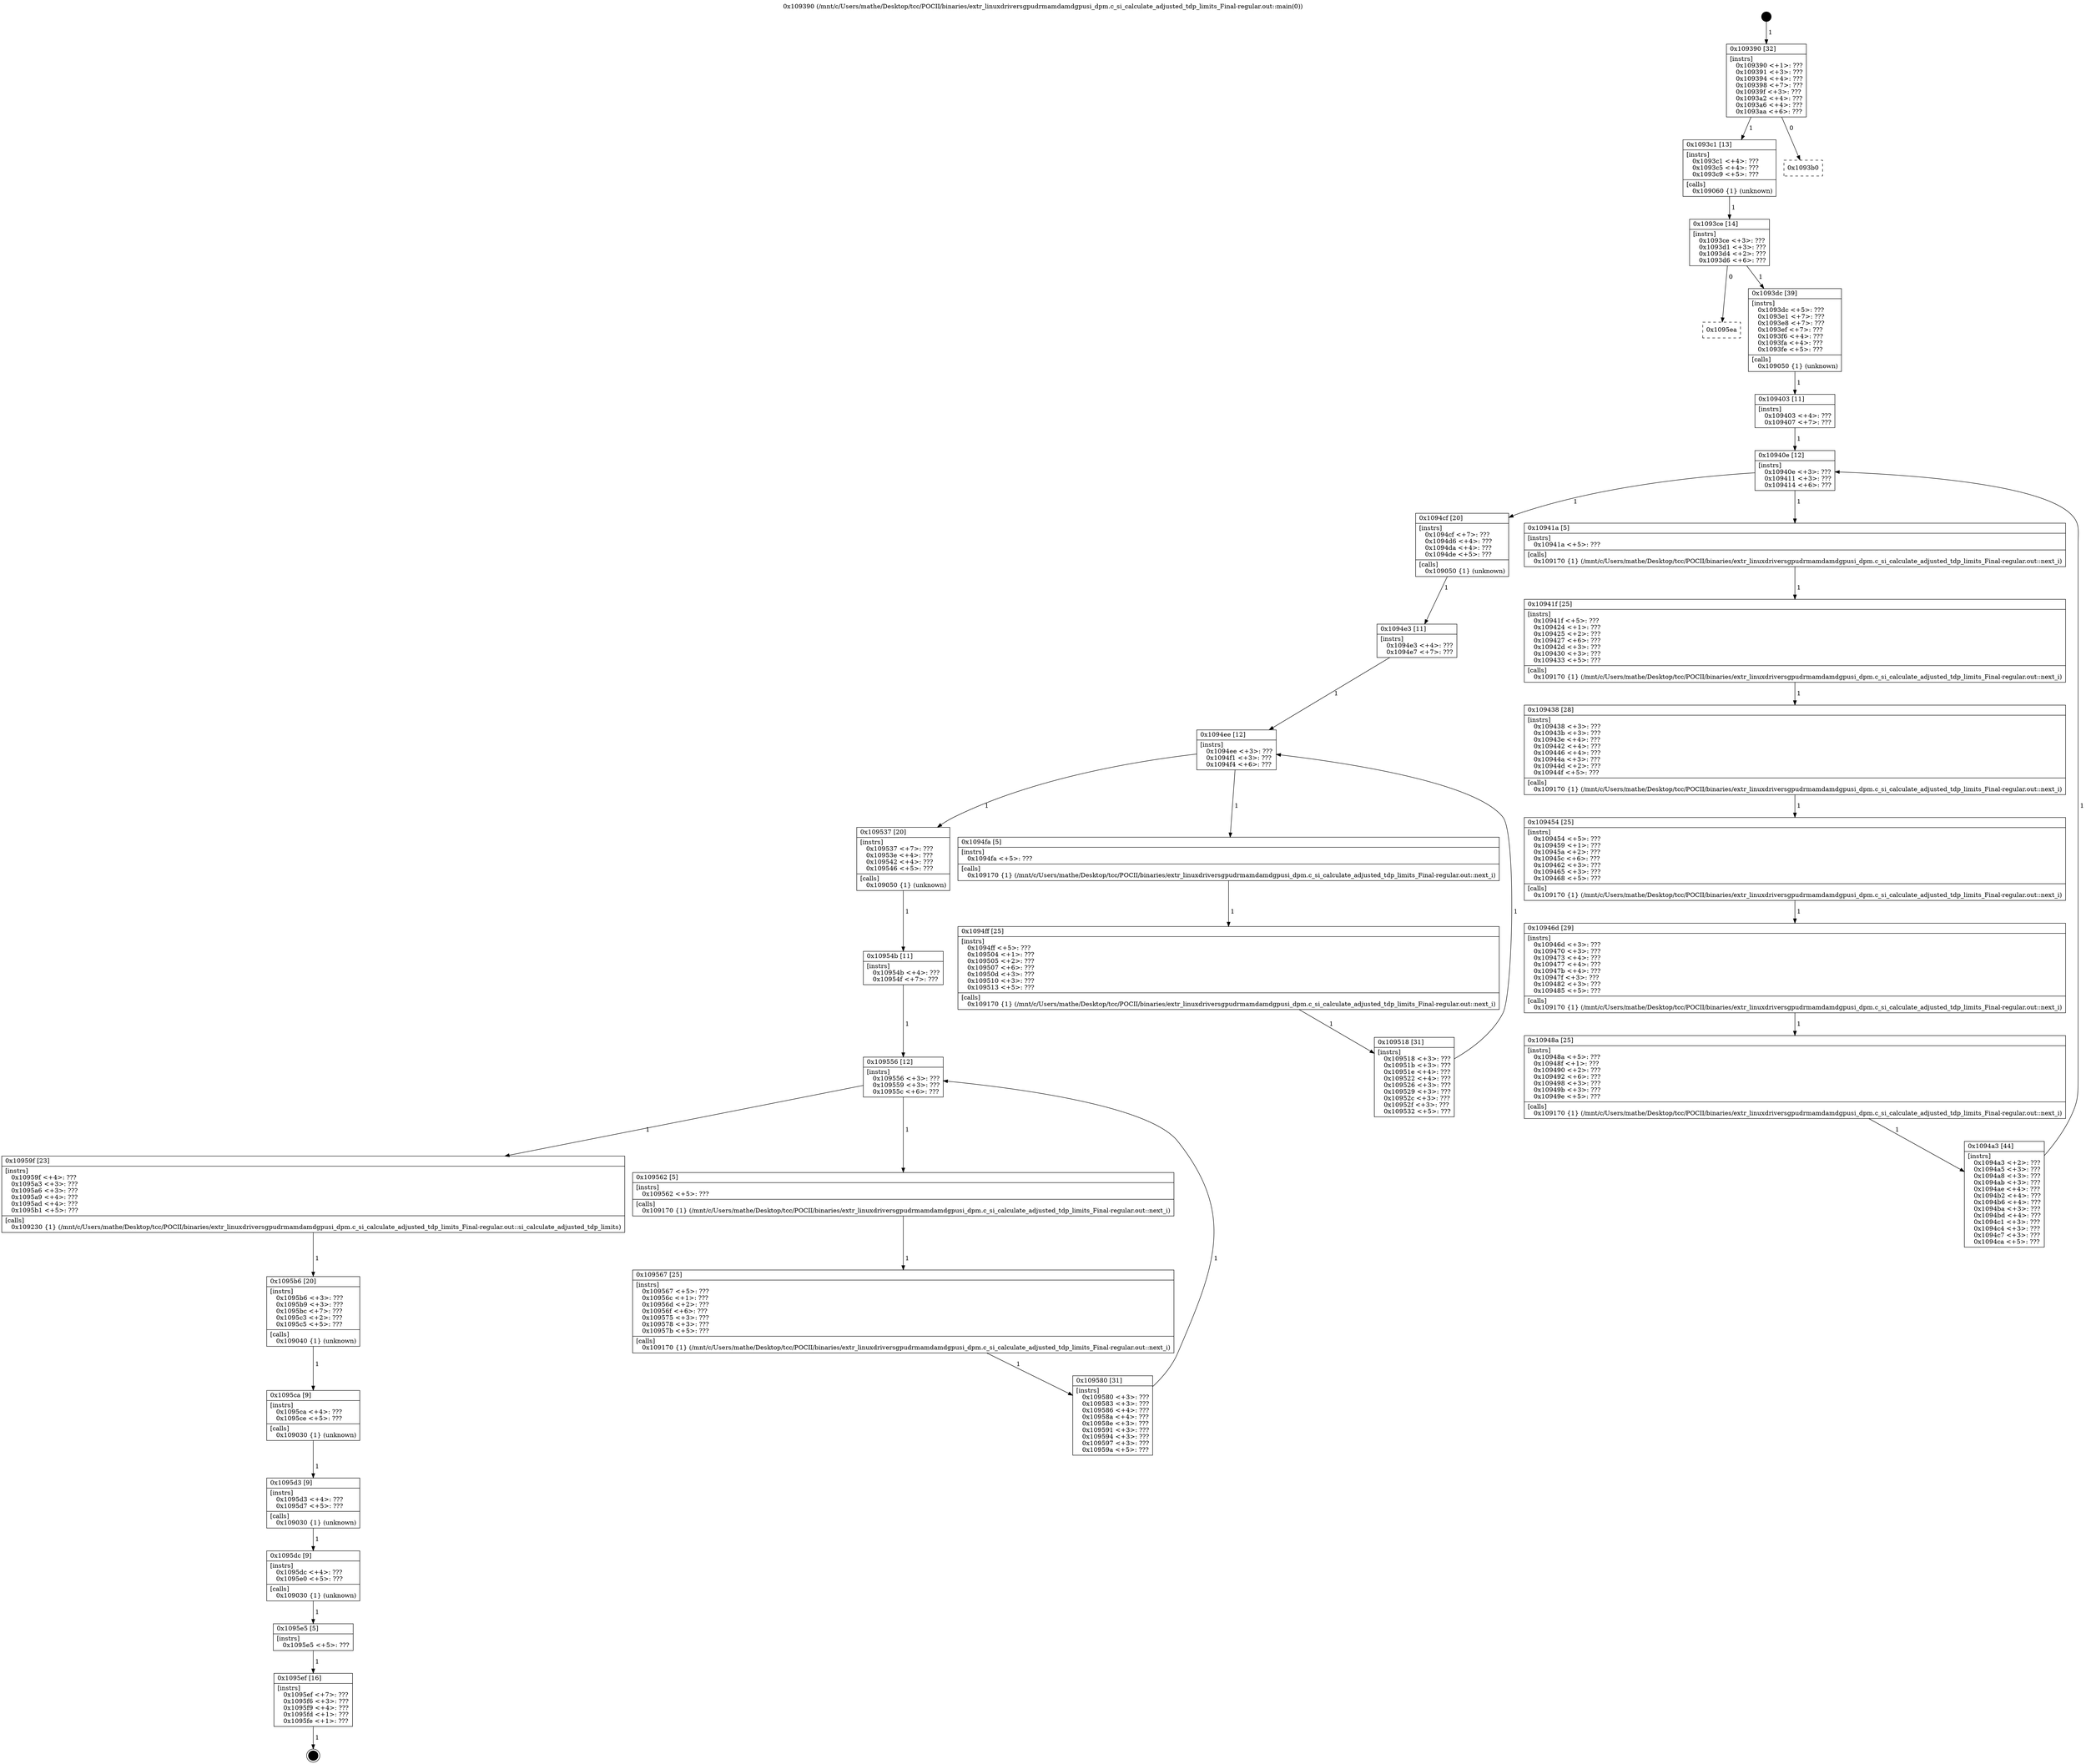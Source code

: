 digraph "0x109390" {
  label = "0x109390 (/mnt/c/Users/mathe/Desktop/tcc/POCII/binaries/extr_linuxdriversgpudrmamdamdgpusi_dpm.c_si_calculate_adjusted_tdp_limits_Final-regular.out::main(0))"
  labelloc = "t"
  node[shape=record]

  Entry [label="",width=0.3,height=0.3,shape=circle,fillcolor=black,style=filled]
  "0x109390" [label="{
     0x109390 [32]\l
     | [instrs]\l
     &nbsp;&nbsp;0x109390 \<+1\>: ???\l
     &nbsp;&nbsp;0x109391 \<+3\>: ???\l
     &nbsp;&nbsp;0x109394 \<+4\>: ???\l
     &nbsp;&nbsp;0x109398 \<+7\>: ???\l
     &nbsp;&nbsp;0x10939f \<+3\>: ???\l
     &nbsp;&nbsp;0x1093a2 \<+4\>: ???\l
     &nbsp;&nbsp;0x1093a6 \<+4\>: ???\l
     &nbsp;&nbsp;0x1093aa \<+6\>: ???\l
  }"]
  "0x1093c1" [label="{
     0x1093c1 [13]\l
     | [instrs]\l
     &nbsp;&nbsp;0x1093c1 \<+4\>: ???\l
     &nbsp;&nbsp;0x1093c5 \<+4\>: ???\l
     &nbsp;&nbsp;0x1093c9 \<+5\>: ???\l
     | [calls]\l
     &nbsp;&nbsp;0x109060 \{1\} (unknown)\l
  }"]
  "0x1093b0" [label="{
     0x1093b0\l
  }", style=dashed]
  "0x1093ce" [label="{
     0x1093ce [14]\l
     | [instrs]\l
     &nbsp;&nbsp;0x1093ce \<+3\>: ???\l
     &nbsp;&nbsp;0x1093d1 \<+3\>: ???\l
     &nbsp;&nbsp;0x1093d4 \<+2\>: ???\l
     &nbsp;&nbsp;0x1093d6 \<+6\>: ???\l
  }"]
  "0x1095ea" [label="{
     0x1095ea\l
  }", style=dashed]
  "0x1093dc" [label="{
     0x1093dc [39]\l
     | [instrs]\l
     &nbsp;&nbsp;0x1093dc \<+5\>: ???\l
     &nbsp;&nbsp;0x1093e1 \<+7\>: ???\l
     &nbsp;&nbsp;0x1093e8 \<+7\>: ???\l
     &nbsp;&nbsp;0x1093ef \<+7\>: ???\l
     &nbsp;&nbsp;0x1093f6 \<+4\>: ???\l
     &nbsp;&nbsp;0x1093fa \<+4\>: ???\l
     &nbsp;&nbsp;0x1093fe \<+5\>: ???\l
     | [calls]\l
     &nbsp;&nbsp;0x109050 \{1\} (unknown)\l
  }"]
  Exit [label="",width=0.3,height=0.3,shape=circle,fillcolor=black,style=filled,peripheries=2]
  "0x10940e" [label="{
     0x10940e [12]\l
     | [instrs]\l
     &nbsp;&nbsp;0x10940e \<+3\>: ???\l
     &nbsp;&nbsp;0x109411 \<+3\>: ???\l
     &nbsp;&nbsp;0x109414 \<+6\>: ???\l
  }"]
  "0x1094cf" [label="{
     0x1094cf [20]\l
     | [instrs]\l
     &nbsp;&nbsp;0x1094cf \<+7\>: ???\l
     &nbsp;&nbsp;0x1094d6 \<+4\>: ???\l
     &nbsp;&nbsp;0x1094da \<+4\>: ???\l
     &nbsp;&nbsp;0x1094de \<+5\>: ???\l
     | [calls]\l
     &nbsp;&nbsp;0x109050 \{1\} (unknown)\l
  }"]
  "0x10941a" [label="{
     0x10941a [5]\l
     | [instrs]\l
     &nbsp;&nbsp;0x10941a \<+5\>: ???\l
     | [calls]\l
     &nbsp;&nbsp;0x109170 \{1\} (/mnt/c/Users/mathe/Desktop/tcc/POCII/binaries/extr_linuxdriversgpudrmamdamdgpusi_dpm.c_si_calculate_adjusted_tdp_limits_Final-regular.out::next_i)\l
  }"]
  "0x10941f" [label="{
     0x10941f [25]\l
     | [instrs]\l
     &nbsp;&nbsp;0x10941f \<+5\>: ???\l
     &nbsp;&nbsp;0x109424 \<+1\>: ???\l
     &nbsp;&nbsp;0x109425 \<+2\>: ???\l
     &nbsp;&nbsp;0x109427 \<+6\>: ???\l
     &nbsp;&nbsp;0x10942d \<+3\>: ???\l
     &nbsp;&nbsp;0x109430 \<+3\>: ???\l
     &nbsp;&nbsp;0x109433 \<+5\>: ???\l
     | [calls]\l
     &nbsp;&nbsp;0x109170 \{1\} (/mnt/c/Users/mathe/Desktop/tcc/POCII/binaries/extr_linuxdriversgpudrmamdamdgpusi_dpm.c_si_calculate_adjusted_tdp_limits_Final-regular.out::next_i)\l
  }"]
  "0x109438" [label="{
     0x109438 [28]\l
     | [instrs]\l
     &nbsp;&nbsp;0x109438 \<+3\>: ???\l
     &nbsp;&nbsp;0x10943b \<+3\>: ???\l
     &nbsp;&nbsp;0x10943e \<+4\>: ???\l
     &nbsp;&nbsp;0x109442 \<+4\>: ???\l
     &nbsp;&nbsp;0x109446 \<+4\>: ???\l
     &nbsp;&nbsp;0x10944a \<+3\>: ???\l
     &nbsp;&nbsp;0x10944d \<+2\>: ???\l
     &nbsp;&nbsp;0x10944f \<+5\>: ???\l
     | [calls]\l
     &nbsp;&nbsp;0x109170 \{1\} (/mnt/c/Users/mathe/Desktop/tcc/POCII/binaries/extr_linuxdriversgpudrmamdamdgpusi_dpm.c_si_calculate_adjusted_tdp_limits_Final-regular.out::next_i)\l
  }"]
  "0x109454" [label="{
     0x109454 [25]\l
     | [instrs]\l
     &nbsp;&nbsp;0x109454 \<+5\>: ???\l
     &nbsp;&nbsp;0x109459 \<+1\>: ???\l
     &nbsp;&nbsp;0x10945a \<+2\>: ???\l
     &nbsp;&nbsp;0x10945c \<+6\>: ???\l
     &nbsp;&nbsp;0x109462 \<+3\>: ???\l
     &nbsp;&nbsp;0x109465 \<+3\>: ???\l
     &nbsp;&nbsp;0x109468 \<+5\>: ???\l
     | [calls]\l
     &nbsp;&nbsp;0x109170 \{1\} (/mnt/c/Users/mathe/Desktop/tcc/POCII/binaries/extr_linuxdriversgpudrmamdamdgpusi_dpm.c_si_calculate_adjusted_tdp_limits_Final-regular.out::next_i)\l
  }"]
  "0x10946d" [label="{
     0x10946d [29]\l
     | [instrs]\l
     &nbsp;&nbsp;0x10946d \<+3\>: ???\l
     &nbsp;&nbsp;0x109470 \<+3\>: ???\l
     &nbsp;&nbsp;0x109473 \<+4\>: ???\l
     &nbsp;&nbsp;0x109477 \<+4\>: ???\l
     &nbsp;&nbsp;0x10947b \<+4\>: ???\l
     &nbsp;&nbsp;0x10947f \<+3\>: ???\l
     &nbsp;&nbsp;0x109482 \<+3\>: ???\l
     &nbsp;&nbsp;0x109485 \<+5\>: ???\l
     | [calls]\l
     &nbsp;&nbsp;0x109170 \{1\} (/mnt/c/Users/mathe/Desktop/tcc/POCII/binaries/extr_linuxdriversgpudrmamdamdgpusi_dpm.c_si_calculate_adjusted_tdp_limits_Final-regular.out::next_i)\l
  }"]
  "0x10948a" [label="{
     0x10948a [25]\l
     | [instrs]\l
     &nbsp;&nbsp;0x10948a \<+5\>: ???\l
     &nbsp;&nbsp;0x10948f \<+1\>: ???\l
     &nbsp;&nbsp;0x109490 \<+2\>: ???\l
     &nbsp;&nbsp;0x109492 \<+6\>: ???\l
     &nbsp;&nbsp;0x109498 \<+3\>: ???\l
     &nbsp;&nbsp;0x10949b \<+3\>: ???\l
     &nbsp;&nbsp;0x10949e \<+5\>: ???\l
     | [calls]\l
     &nbsp;&nbsp;0x109170 \{1\} (/mnt/c/Users/mathe/Desktop/tcc/POCII/binaries/extr_linuxdriversgpudrmamdamdgpusi_dpm.c_si_calculate_adjusted_tdp_limits_Final-regular.out::next_i)\l
  }"]
  "0x1094a3" [label="{
     0x1094a3 [44]\l
     | [instrs]\l
     &nbsp;&nbsp;0x1094a3 \<+2\>: ???\l
     &nbsp;&nbsp;0x1094a5 \<+3\>: ???\l
     &nbsp;&nbsp;0x1094a8 \<+3\>: ???\l
     &nbsp;&nbsp;0x1094ab \<+3\>: ???\l
     &nbsp;&nbsp;0x1094ae \<+4\>: ???\l
     &nbsp;&nbsp;0x1094b2 \<+4\>: ???\l
     &nbsp;&nbsp;0x1094b6 \<+4\>: ???\l
     &nbsp;&nbsp;0x1094ba \<+3\>: ???\l
     &nbsp;&nbsp;0x1094bd \<+4\>: ???\l
     &nbsp;&nbsp;0x1094c1 \<+3\>: ???\l
     &nbsp;&nbsp;0x1094c4 \<+3\>: ???\l
     &nbsp;&nbsp;0x1094c7 \<+3\>: ???\l
     &nbsp;&nbsp;0x1094ca \<+5\>: ???\l
  }"]
  "0x109403" [label="{
     0x109403 [11]\l
     | [instrs]\l
     &nbsp;&nbsp;0x109403 \<+4\>: ???\l
     &nbsp;&nbsp;0x109407 \<+7\>: ???\l
  }"]
  "0x1094ee" [label="{
     0x1094ee [12]\l
     | [instrs]\l
     &nbsp;&nbsp;0x1094ee \<+3\>: ???\l
     &nbsp;&nbsp;0x1094f1 \<+3\>: ???\l
     &nbsp;&nbsp;0x1094f4 \<+6\>: ???\l
  }"]
  "0x109537" [label="{
     0x109537 [20]\l
     | [instrs]\l
     &nbsp;&nbsp;0x109537 \<+7\>: ???\l
     &nbsp;&nbsp;0x10953e \<+4\>: ???\l
     &nbsp;&nbsp;0x109542 \<+4\>: ???\l
     &nbsp;&nbsp;0x109546 \<+5\>: ???\l
     | [calls]\l
     &nbsp;&nbsp;0x109050 \{1\} (unknown)\l
  }"]
  "0x1094fa" [label="{
     0x1094fa [5]\l
     | [instrs]\l
     &nbsp;&nbsp;0x1094fa \<+5\>: ???\l
     | [calls]\l
     &nbsp;&nbsp;0x109170 \{1\} (/mnt/c/Users/mathe/Desktop/tcc/POCII/binaries/extr_linuxdriversgpudrmamdamdgpusi_dpm.c_si_calculate_adjusted_tdp_limits_Final-regular.out::next_i)\l
  }"]
  "0x1094ff" [label="{
     0x1094ff [25]\l
     | [instrs]\l
     &nbsp;&nbsp;0x1094ff \<+5\>: ???\l
     &nbsp;&nbsp;0x109504 \<+1\>: ???\l
     &nbsp;&nbsp;0x109505 \<+2\>: ???\l
     &nbsp;&nbsp;0x109507 \<+6\>: ???\l
     &nbsp;&nbsp;0x10950d \<+3\>: ???\l
     &nbsp;&nbsp;0x109510 \<+3\>: ???\l
     &nbsp;&nbsp;0x109513 \<+5\>: ???\l
     | [calls]\l
     &nbsp;&nbsp;0x109170 \{1\} (/mnt/c/Users/mathe/Desktop/tcc/POCII/binaries/extr_linuxdriversgpudrmamdamdgpusi_dpm.c_si_calculate_adjusted_tdp_limits_Final-regular.out::next_i)\l
  }"]
  "0x109518" [label="{
     0x109518 [31]\l
     | [instrs]\l
     &nbsp;&nbsp;0x109518 \<+3\>: ???\l
     &nbsp;&nbsp;0x10951b \<+3\>: ???\l
     &nbsp;&nbsp;0x10951e \<+4\>: ???\l
     &nbsp;&nbsp;0x109522 \<+4\>: ???\l
     &nbsp;&nbsp;0x109526 \<+3\>: ???\l
     &nbsp;&nbsp;0x109529 \<+3\>: ???\l
     &nbsp;&nbsp;0x10952c \<+3\>: ???\l
     &nbsp;&nbsp;0x10952f \<+3\>: ???\l
     &nbsp;&nbsp;0x109532 \<+5\>: ???\l
  }"]
  "0x1094e3" [label="{
     0x1094e3 [11]\l
     | [instrs]\l
     &nbsp;&nbsp;0x1094e3 \<+4\>: ???\l
     &nbsp;&nbsp;0x1094e7 \<+7\>: ???\l
  }"]
  "0x109556" [label="{
     0x109556 [12]\l
     | [instrs]\l
     &nbsp;&nbsp;0x109556 \<+3\>: ???\l
     &nbsp;&nbsp;0x109559 \<+3\>: ???\l
     &nbsp;&nbsp;0x10955c \<+6\>: ???\l
  }"]
  "0x10959f" [label="{
     0x10959f [23]\l
     | [instrs]\l
     &nbsp;&nbsp;0x10959f \<+4\>: ???\l
     &nbsp;&nbsp;0x1095a3 \<+3\>: ???\l
     &nbsp;&nbsp;0x1095a6 \<+3\>: ???\l
     &nbsp;&nbsp;0x1095a9 \<+4\>: ???\l
     &nbsp;&nbsp;0x1095ad \<+4\>: ???\l
     &nbsp;&nbsp;0x1095b1 \<+5\>: ???\l
     | [calls]\l
     &nbsp;&nbsp;0x109230 \{1\} (/mnt/c/Users/mathe/Desktop/tcc/POCII/binaries/extr_linuxdriversgpudrmamdamdgpusi_dpm.c_si_calculate_adjusted_tdp_limits_Final-regular.out::si_calculate_adjusted_tdp_limits)\l
  }"]
  "0x109562" [label="{
     0x109562 [5]\l
     | [instrs]\l
     &nbsp;&nbsp;0x109562 \<+5\>: ???\l
     | [calls]\l
     &nbsp;&nbsp;0x109170 \{1\} (/mnt/c/Users/mathe/Desktop/tcc/POCII/binaries/extr_linuxdriversgpudrmamdamdgpusi_dpm.c_si_calculate_adjusted_tdp_limits_Final-regular.out::next_i)\l
  }"]
  "0x109567" [label="{
     0x109567 [25]\l
     | [instrs]\l
     &nbsp;&nbsp;0x109567 \<+5\>: ???\l
     &nbsp;&nbsp;0x10956c \<+1\>: ???\l
     &nbsp;&nbsp;0x10956d \<+2\>: ???\l
     &nbsp;&nbsp;0x10956f \<+6\>: ???\l
     &nbsp;&nbsp;0x109575 \<+3\>: ???\l
     &nbsp;&nbsp;0x109578 \<+3\>: ???\l
     &nbsp;&nbsp;0x10957b \<+5\>: ???\l
     | [calls]\l
     &nbsp;&nbsp;0x109170 \{1\} (/mnt/c/Users/mathe/Desktop/tcc/POCII/binaries/extr_linuxdriversgpudrmamdamdgpusi_dpm.c_si_calculate_adjusted_tdp_limits_Final-regular.out::next_i)\l
  }"]
  "0x109580" [label="{
     0x109580 [31]\l
     | [instrs]\l
     &nbsp;&nbsp;0x109580 \<+3\>: ???\l
     &nbsp;&nbsp;0x109583 \<+3\>: ???\l
     &nbsp;&nbsp;0x109586 \<+4\>: ???\l
     &nbsp;&nbsp;0x10958a \<+4\>: ???\l
     &nbsp;&nbsp;0x10958e \<+3\>: ???\l
     &nbsp;&nbsp;0x109591 \<+3\>: ???\l
     &nbsp;&nbsp;0x109594 \<+3\>: ???\l
     &nbsp;&nbsp;0x109597 \<+3\>: ???\l
     &nbsp;&nbsp;0x10959a \<+5\>: ???\l
  }"]
  "0x10954b" [label="{
     0x10954b [11]\l
     | [instrs]\l
     &nbsp;&nbsp;0x10954b \<+4\>: ???\l
     &nbsp;&nbsp;0x10954f \<+7\>: ???\l
  }"]
  "0x1095b6" [label="{
     0x1095b6 [20]\l
     | [instrs]\l
     &nbsp;&nbsp;0x1095b6 \<+3\>: ???\l
     &nbsp;&nbsp;0x1095b9 \<+3\>: ???\l
     &nbsp;&nbsp;0x1095bc \<+7\>: ???\l
     &nbsp;&nbsp;0x1095c3 \<+2\>: ???\l
     &nbsp;&nbsp;0x1095c5 \<+5\>: ???\l
     | [calls]\l
     &nbsp;&nbsp;0x109040 \{1\} (unknown)\l
  }"]
  "0x1095ca" [label="{
     0x1095ca [9]\l
     | [instrs]\l
     &nbsp;&nbsp;0x1095ca \<+4\>: ???\l
     &nbsp;&nbsp;0x1095ce \<+5\>: ???\l
     | [calls]\l
     &nbsp;&nbsp;0x109030 \{1\} (unknown)\l
  }"]
  "0x1095d3" [label="{
     0x1095d3 [9]\l
     | [instrs]\l
     &nbsp;&nbsp;0x1095d3 \<+4\>: ???\l
     &nbsp;&nbsp;0x1095d7 \<+5\>: ???\l
     | [calls]\l
     &nbsp;&nbsp;0x109030 \{1\} (unknown)\l
  }"]
  "0x1095dc" [label="{
     0x1095dc [9]\l
     | [instrs]\l
     &nbsp;&nbsp;0x1095dc \<+4\>: ???\l
     &nbsp;&nbsp;0x1095e0 \<+5\>: ???\l
     | [calls]\l
     &nbsp;&nbsp;0x109030 \{1\} (unknown)\l
  }"]
  "0x1095e5" [label="{
     0x1095e5 [5]\l
     | [instrs]\l
     &nbsp;&nbsp;0x1095e5 \<+5\>: ???\l
  }"]
  "0x1095ef" [label="{
     0x1095ef [16]\l
     | [instrs]\l
     &nbsp;&nbsp;0x1095ef \<+7\>: ???\l
     &nbsp;&nbsp;0x1095f6 \<+3\>: ???\l
     &nbsp;&nbsp;0x1095f9 \<+4\>: ???\l
     &nbsp;&nbsp;0x1095fd \<+1\>: ???\l
     &nbsp;&nbsp;0x1095fe \<+1\>: ???\l
  }"]
  Entry -> "0x109390" [label=" 1"]
  "0x109390" -> "0x1093c1" [label=" 1"]
  "0x109390" -> "0x1093b0" [label=" 0"]
  "0x1093c1" -> "0x1093ce" [label=" 1"]
  "0x1093ce" -> "0x1095ea" [label=" 0"]
  "0x1093ce" -> "0x1093dc" [label=" 1"]
  "0x1095ef" -> Exit [label=" 1"]
  "0x1093dc" -> "0x109403" [label=" 1"]
  "0x10940e" -> "0x1094cf" [label=" 1"]
  "0x10940e" -> "0x10941a" [label=" 1"]
  "0x10941a" -> "0x10941f" [label=" 1"]
  "0x10941f" -> "0x109438" [label=" 1"]
  "0x109438" -> "0x109454" [label=" 1"]
  "0x109454" -> "0x10946d" [label=" 1"]
  "0x10946d" -> "0x10948a" [label=" 1"]
  "0x10948a" -> "0x1094a3" [label=" 1"]
  "0x109403" -> "0x10940e" [label=" 1"]
  "0x1094a3" -> "0x10940e" [label=" 1"]
  "0x1094cf" -> "0x1094e3" [label=" 1"]
  "0x1094ee" -> "0x109537" [label=" 1"]
  "0x1094ee" -> "0x1094fa" [label=" 1"]
  "0x1094fa" -> "0x1094ff" [label=" 1"]
  "0x1094ff" -> "0x109518" [label=" 1"]
  "0x1094e3" -> "0x1094ee" [label=" 1"]
  "0x109518" -> "0x1094ee" [label=" 1"]
  "0x109537" -> "0x10954b" [label=" 1"]
  "0x109556" -> "0x10959f" [label=" 1"]
  "0x109556" -> "0x109562" [label=" 1"]
  "0x109562" -> "0x109567" [label=" 1"]
  "0x109567" -> "0x109580" [label=" 1"]
  "0x10954b" -> "0x109556" [label=" 1"]
  "0x109580" -> "0x109556" [label=" 1"]
  "0x10959f" -> "0x1095b6" [label=" 1"]
  "0x1095b6" -> "0x1095ca" [label=" 1"]
  "0x1095ca" -> "0x1095d3" [label=" 1"]
  "0x1095d3" -> "0x1095dc" [label=" 1"]
  "0x1095dc" -> "0x1095e5" [label=" 1"]
  "0x1095e5" -> "0x1095ef" [label=" 1"]
}
